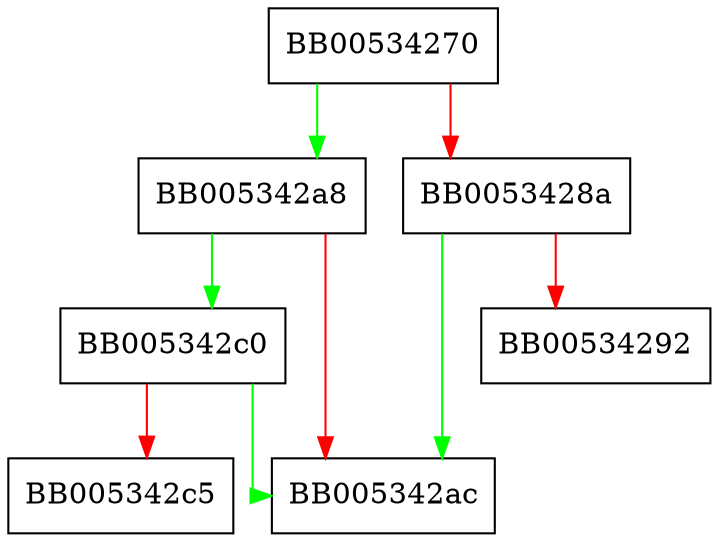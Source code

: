 digraph acpt_ctrl {
  node [shape="box"];
  graph [splines=ortho];
  BB00534270 -> BB005342a8 [color="green"];
  BB00534270 -> BB0053428a [color="red"];
  BB0053428a -> BB005342ac [color="green"];
  BB0053428a -> BB00534292 [color="red"];
  BB005342a8 -> BB005342c0 [color="green"];
  BB005342a8 -> BB005342ac [color="red"];
  BB005342c0 -> BB005342ac [color="green"];
  BB005342c0 -> BB005342c5 [color="red"];
}